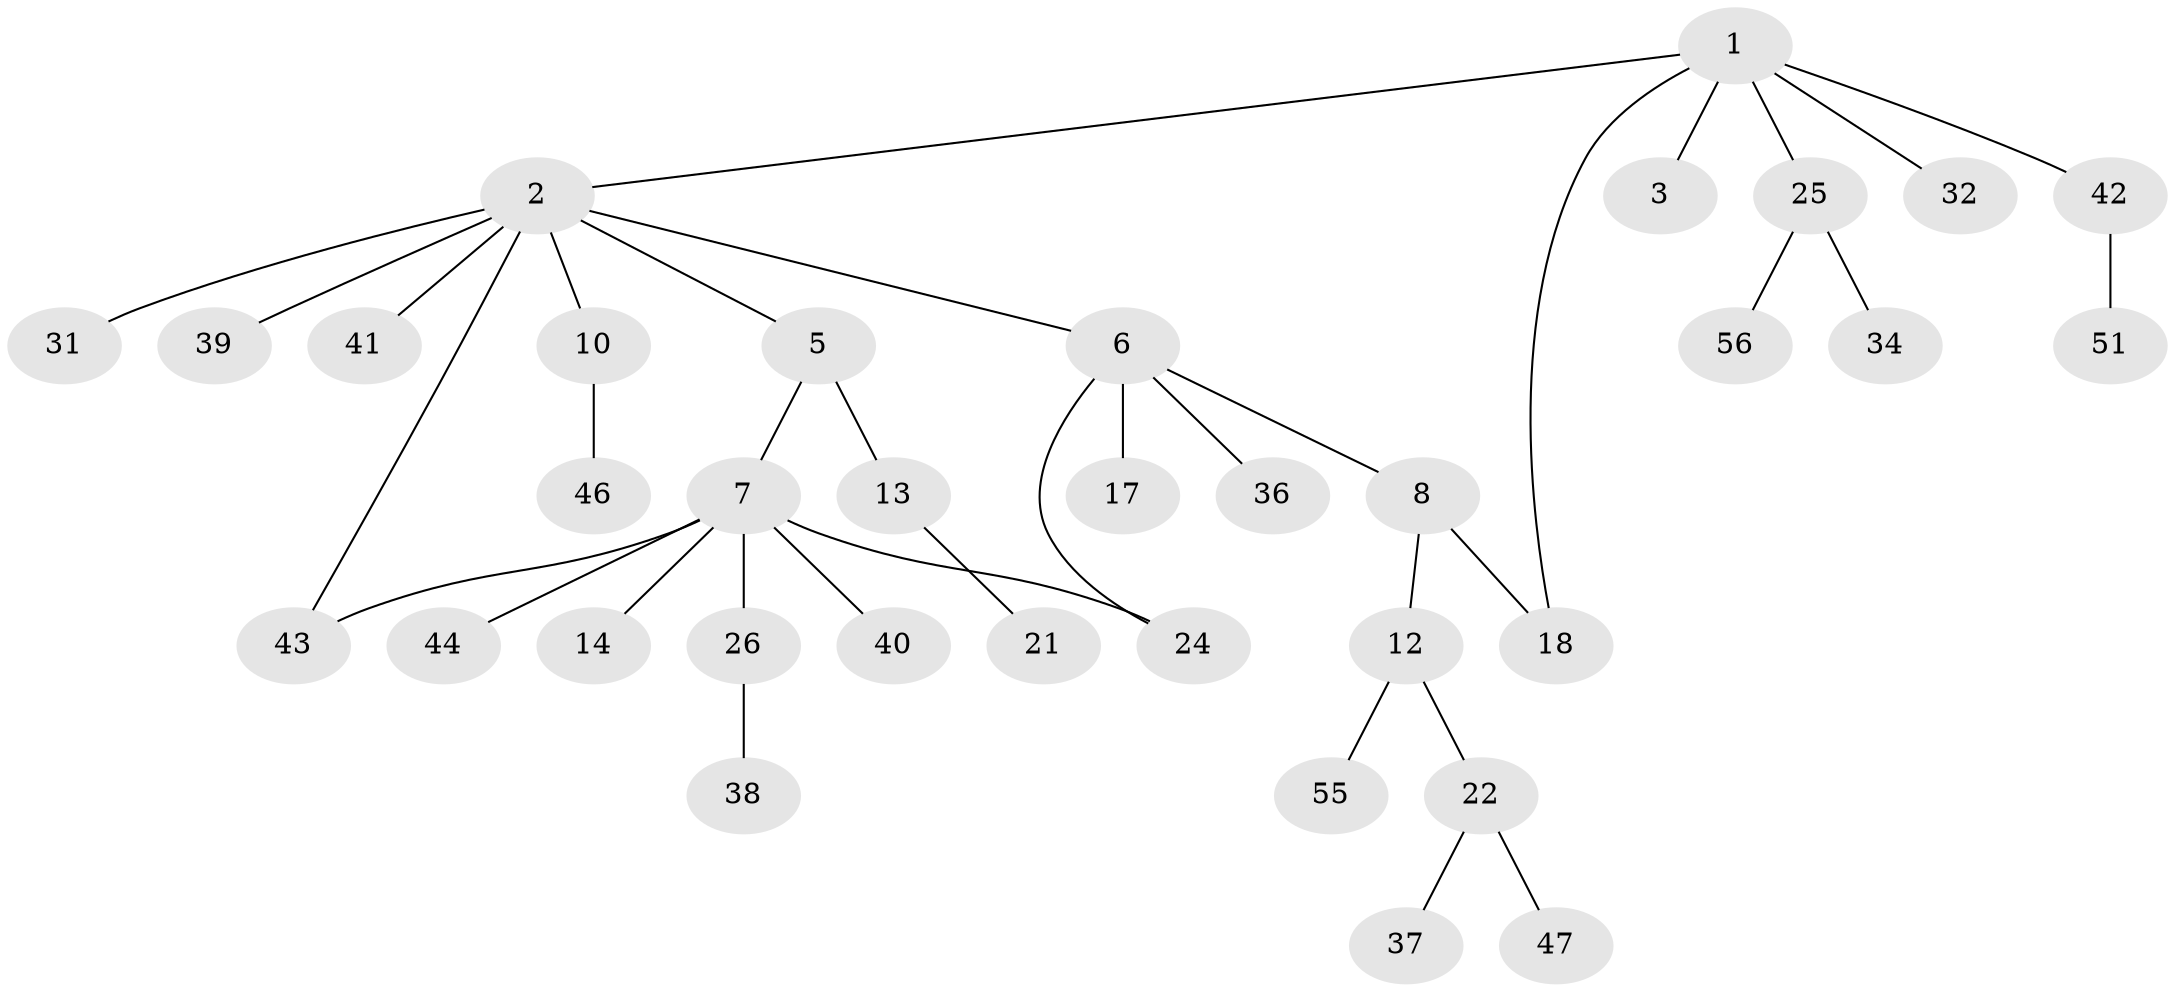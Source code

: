 // original degree distribution, {6: 0.017857142857142856, 5: 0.08928571428571429, 2: 0.25, 4: 0.05357142857142857, 3: 0.14285714285714285, 1: 0.44642857142857145}
// Generated by graph-tools (version 1.1) at 2025/41/03/06/25 10:41:25]
// undirected, 35 vertices, 37 edges
graph export_dot {
graph [start="1"]
  node [color=gray90,style=filled];
  1 [super="+20"];
  2 [super="+4"];
  3 [super="+11"];
  5 [super="+28"];
  6 [super="+19"];
  7 [super="+15"];
  8 [super="+9"];
  10 [super="+52"];
  12 [super="+23"];
  13 [super="+16"];
  14;
  17 [super="+29"];
  18 [super="+35"];
  21 [super="+30"];
  22 [super="+33"];
  24 [super="+27"];
  25 [super="+48"];
  26 [super="+45"];
  31;
  32;
  34 [super="+54"];
  36;
  37;
  38;
  39;
  40 [super="+53"];
  41;
  42 [super="+49"];
  43 [super="+50"];
  44;
  46;
  47;
  51;
  55;
  56;
  1 -- 2;
  1 -- 3;
  1 -- 32;
  1 -- 42;
  1 -- 18;
  1 -- 25;
  2 -- 5;
  2 -- 10;
  2 -- 41;
  2 -- 6;
  2 -- 39;
  2 -- 43;
  2 -- 31;
  5 -- 7;
  5 -- 13 [weight=2];
  6 -- 8;
  6 -- 17;
  6 -- 36;
  6 -- 24;
  7 -- 14;
  7 -- 24;
  7 -- 44;
  7 -- 40;
  7 -- 26;
  7 -- 43;
  8 -- 12 [weight=2];
  8 -- 18;
  10 -- 46;
  12 -- 22;
  12 -- 55;
  13 -- 21;
  22 -- 37;
  22 -- 47;
  25 -- 34;
  25 -- 56;
  26 -- 38;
  42 -- 51;
}
